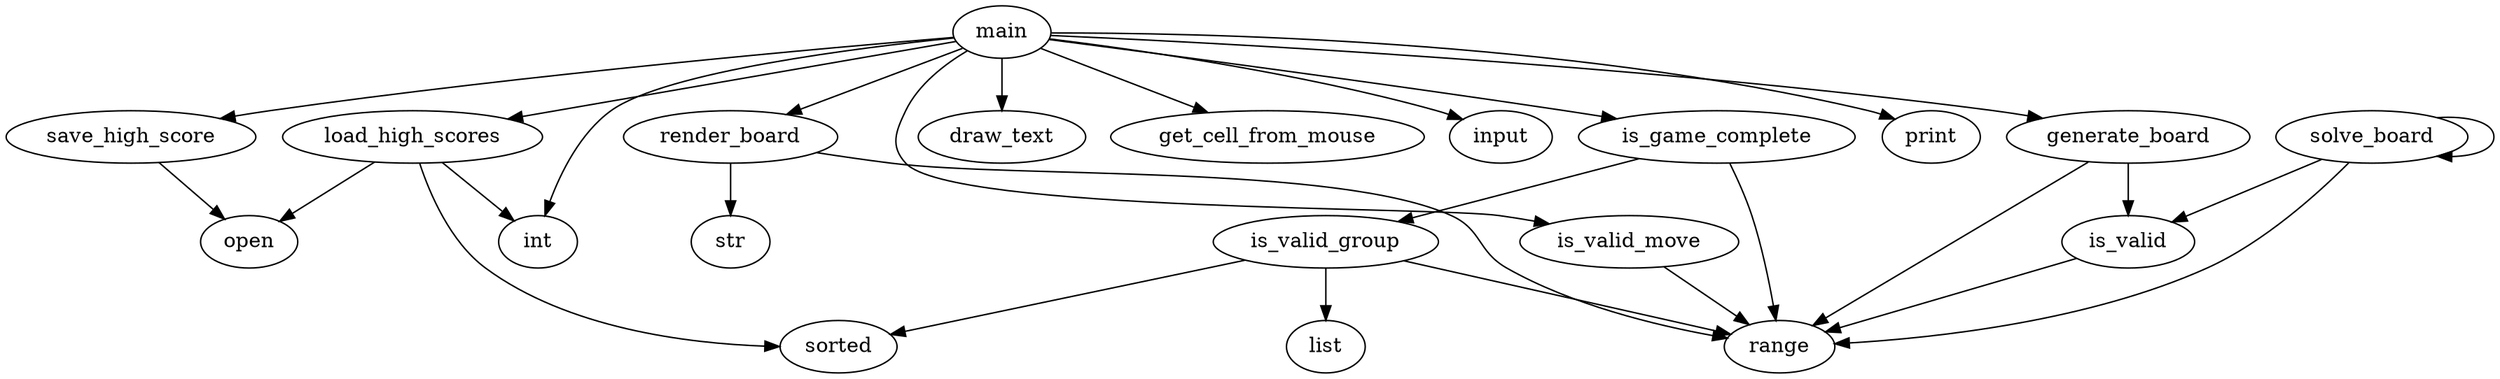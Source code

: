 digraph {
is_valid;
range;
solve_board;
generate_board;
is_game_complete;
is_valid_group;
sorted;
list;
save_high_score;
open;
load_high_scores;
int;
main;
render_board;
draw_text;
get_cell_from_mouse;
is_valid_move;
input;
print;
str;
is_valid -> range;
solve_board -> range;
solve_board -> is_valid;
solve_board -> solve_board;
generate_board -> range;
generate_board -> is_valid;
is_game_complete -> range;
is_game_complete -> is_valid_group;
is_valid_group -> sorted;
is_valid_group -> list;
is_valid_group -> range;
save_high_score -> open;
load_high_scores -> open;
load_high_scores -> sorted;
load_high_scores -> int;
main -> generate_board;
main -> render_board;
main -> int;
main -> draw_text;
main -> get_cell_from_mouse;
main -> is_valid_move;
main -> is_game_complete;
main -> input;
main -> save_high_score;
main -> print;
main -> load_high_scores;
render_board -> range;
render_board -> str;
is_valid_move -> range;
}
